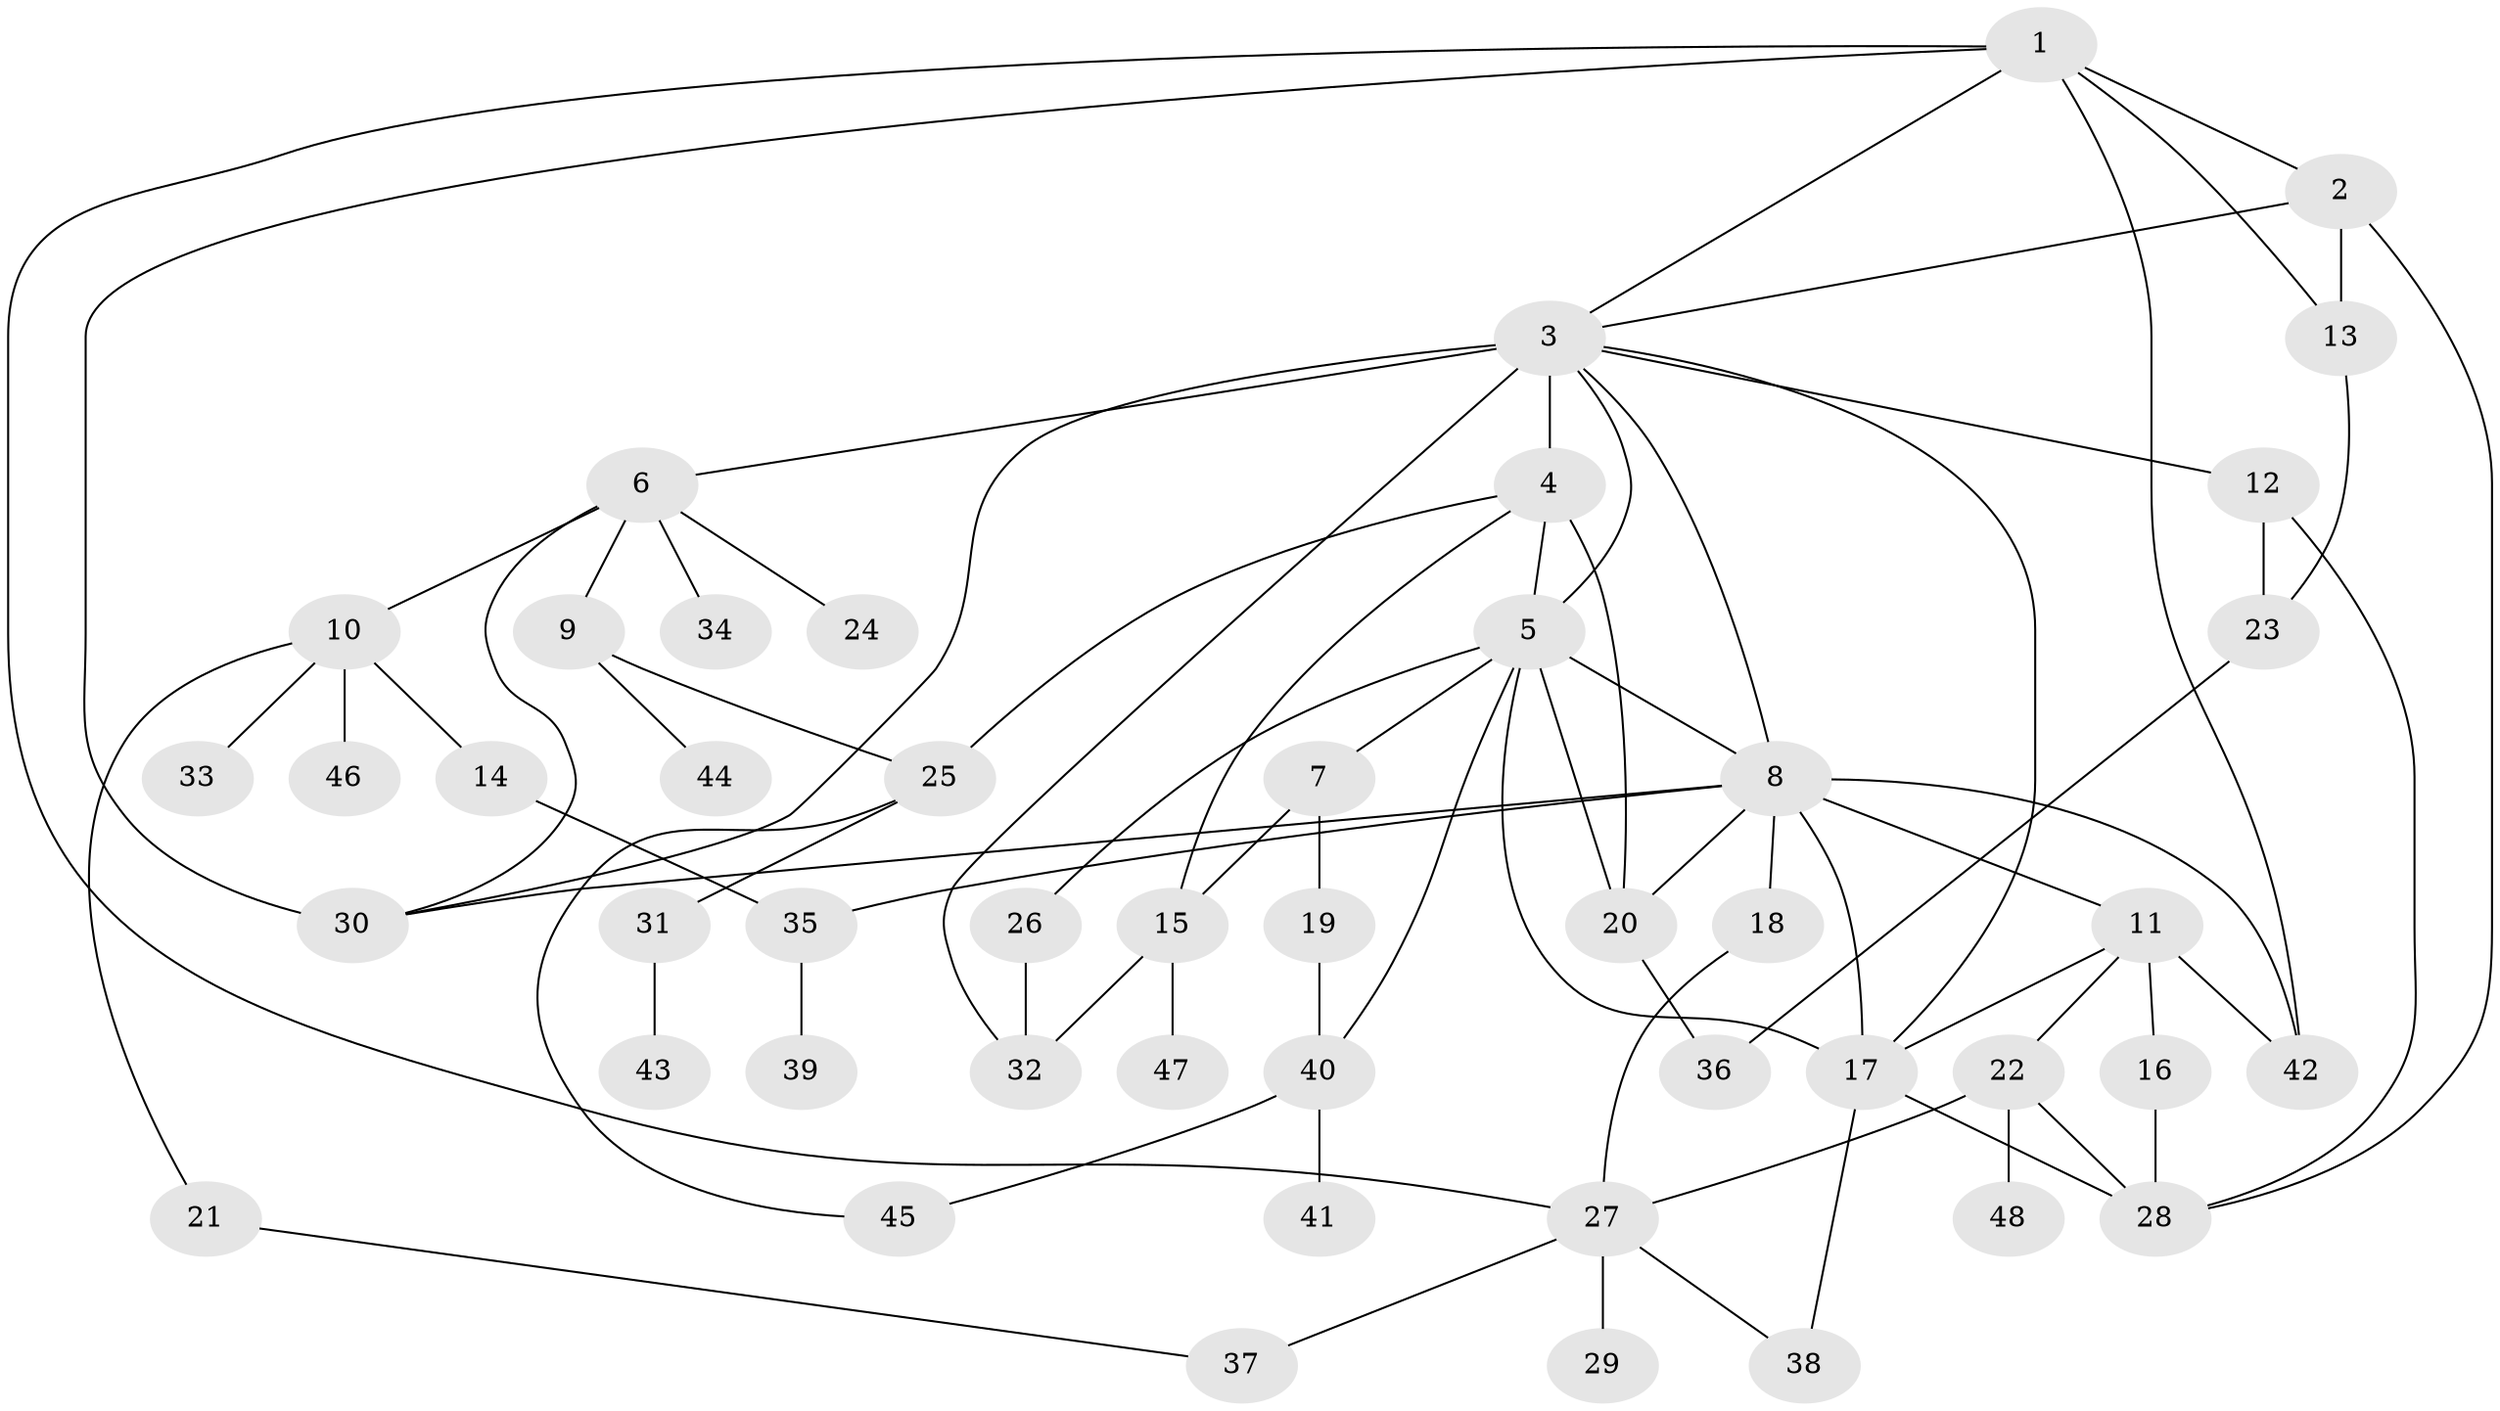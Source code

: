 // original degree distribution, {6: 0.041666666666666664, 5: 0.041666666666666664, 17: 0.010416666666666666, 2: 0.22916666666666666, 9: 0.010416666666666666, 1: 0.3854166666666667, 7: 0.010416666666666666, 3: 0.16666666666666666, 8: 0.03125, 4: 0.07291666666666667}
// Generated by graph-tools (version 1.1) at 2025/35/03/09/25 02:35:19]
// undirected, 48 vertices, 78 edges
graph export_dot {
graph [start="1"]
  node [color=gray90,style=filled];
  1;
  2;
  3;
  4;
  5;
  6;
  7;
  8;
  9;
  10;
  11;
  12;
  13;
  14;
  15;
  16;
  17;
  18;
  19;
  20;
  21;
  22;
  23;
  24;
  25;
  26;
  27;
  28;
  29;
  30;
  31;
  32;
  33;
  34;
  35;
  36;
  37;
  38;
  39;
  40;
  41;
  42;
  43;
  44;
  45;
  46;
  47;
  48;
  1 -- 2 [weight=1.0];
  1 -- 3 [weight=1.0];
  1 -- 13 [weight=1.0];
  1 -- 27 [weight=1.0];
  1 -- 30 [weight=1.0];
  1 -- 42 [weight=1.0];
  2 -- 3 [weight=1.0];
  2 -- 13 [weight=1.0];
  2 -- 28 [weight=1.0];
  3 -- 4 [weight=6.0];
  3 -- 5 [weight=1.0];
  3 -- 6 [weight=1.0];
  3 -- 8 [weight=1.0];
  3 -- 12 [weight=1.0];
  3 -- 17 [weight=2.0];
  3 -- 30 [weight=1.0];
  3 -- 32 [weight=1.0];
  4 -- 5 [weight=1.0];
  4 -- 15 [weight=1.0];
  4 -- 20 [weight=1.0];
  4 -- 25 [weight=1.0];
  5 -- 7 [weight=1.0];
  5 -- 8 [weight=1.0];
  5 -- 17 [weight=1.0];
  5 -- 20 [weight=1.0];
  5 -- 26 [weight=1.0];
  5 -- 40 [weight=1.0];
  6 -- 9 [weight=1.0];
  6 -- 10 [weight=1.0];
  6 -- 24 [weight=1.0];
  6 -- 30 [weight=1.0];
  6 -- 34 [weight=1.0];
  7 -- 15 [weight=1.0];
  7 -- 19 [weight=1.0];
  8 -- 11 [weight=1.0];
  8 -- 17 [weight=1.0];
  8 -- 18 [weight=1.0];
  8 -- 20 [weight=1.0];
  8 -- 30 [weight=1.0];
  8 -- 35 [weight=1.0];
  8 -- 42 [weight=1.0];
  9 -- 25 [weight=1.0];
  9 -- 44 [weight=1.0];
  10 -- 14 [weight=1.0];
  10 -- 21 [weight=1.0];
  10 -- 33 [weight=1.0];
  10 -- 46 [weight=1.0];
  11 -- 16 [weight=1.0];
  11 -- 17 [weight=1.0];
  11 -- 22 [weight=1.0];
  11 -- 42 [weight=1.0];
  12 -- 23 [weight=1.0];
  12 -- 28 [weight=1.0];
  13 -- 23 [weight=1.0];
  14 -- 35 [weight=1.0];
  15 -- 32 [weight=1.0];
  15 -- 47 [weight=2.0];
  16 -- 28 [weight=1.0];
  17 -- 28 [weight=1.0];
  17 -- 38 [weight=1.0];
  18 -- 27 [weight=1.0];
  19 -- 40 [weight=1.0];
  20 -- 36 [weight=1.0];
  21 -- 37 [weight=1.0];
  22 -- 27 [weight=1.0];
  22 -- 28 [weight=2.0];
  22 -- 48 [weight=1.0];
  23 -- 36 [weight=1.0];
  25 -- 31 [weight=1.0];
  25 -- 45 [weight=1.0];
  26 -- 32 [weight=1.0];
  27 -- 29 [weight=2.0];
  27 -- 37 [weight=1.0];
  27 -- 38 [weight=1.0];
  31 -- 43 [weight=1.0];
  35 -- 39 [weight=1.0];
  40 -- 41 [weight=1.0];
  40 -- 45 [weight=1.0];
}
